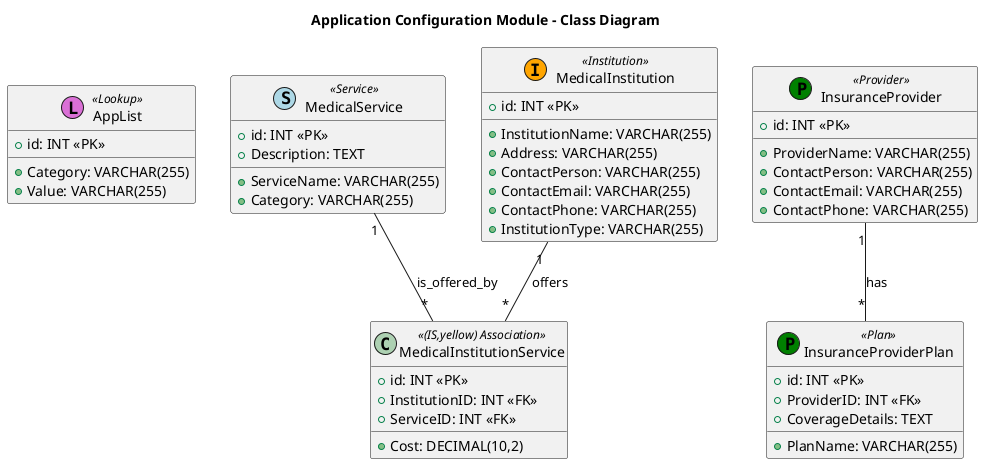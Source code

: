 @startuml
title Application Configuration Module - Class Diagram

class AppList << (L,orchid) Lookup >> {
    +id: INT << PK >>
    +Category: VARCHAR(255)
    +Value: VARCHAR(255)
}

class MedicalService << (S,lightblue) Service >> {
    +id: INT << PK >>
    +ServiceName: VARCHAR(255)
    +Description: TEXT
    +Category: VARCHAR(255)
}

class InsuranceProvider << (P,green) Provider >> {
    +id: INT << PK >>
    +ProviderName: VARCHAR(255)
    +ContactPerson: VARCHAR(255)
    +ContactEmail: VARCHAR(255)
    +ContactPhone: VARCHAR(255)
}

class InsuranceProviderPlan << (P,green) Plan >> {
    +id: INT << PK >>
    +PlanName: VARCHAR(255)
    +ProviderID: INT << FK >>
    +CoverageDetails: TEXT
}

class MedicalInstitution << (I,orange) Institution >> {
    +id: INT << PK >>
    +InstitutionName: VARCHAR(255)
    +Address: VARCHAR(255)
    +ContactPerson: VARCHAR(255)
    +ContactEmail: VARCHAR(255)
    +ContactPhone: VARCHAR(255)
    +InstitutionType: VARCHAR(255)
}

class MedicalInstitutionService << (IS,yellow) Association >> {
    +id: INT << PK >>
    +InstitutionID: INT << FK >>
    +ServiceID: INT << FK >>
    +Cost: DECIMAL(10,2)
}

InsuranceProvider "1" -- "*" InsuranceProviderPlan : has
MedicalInstitution "1" -- "*" MedicalInstitutionService : offers
MedicalService "1" -- "*" MedicalInstitutionService : is_offered_by

@enduml